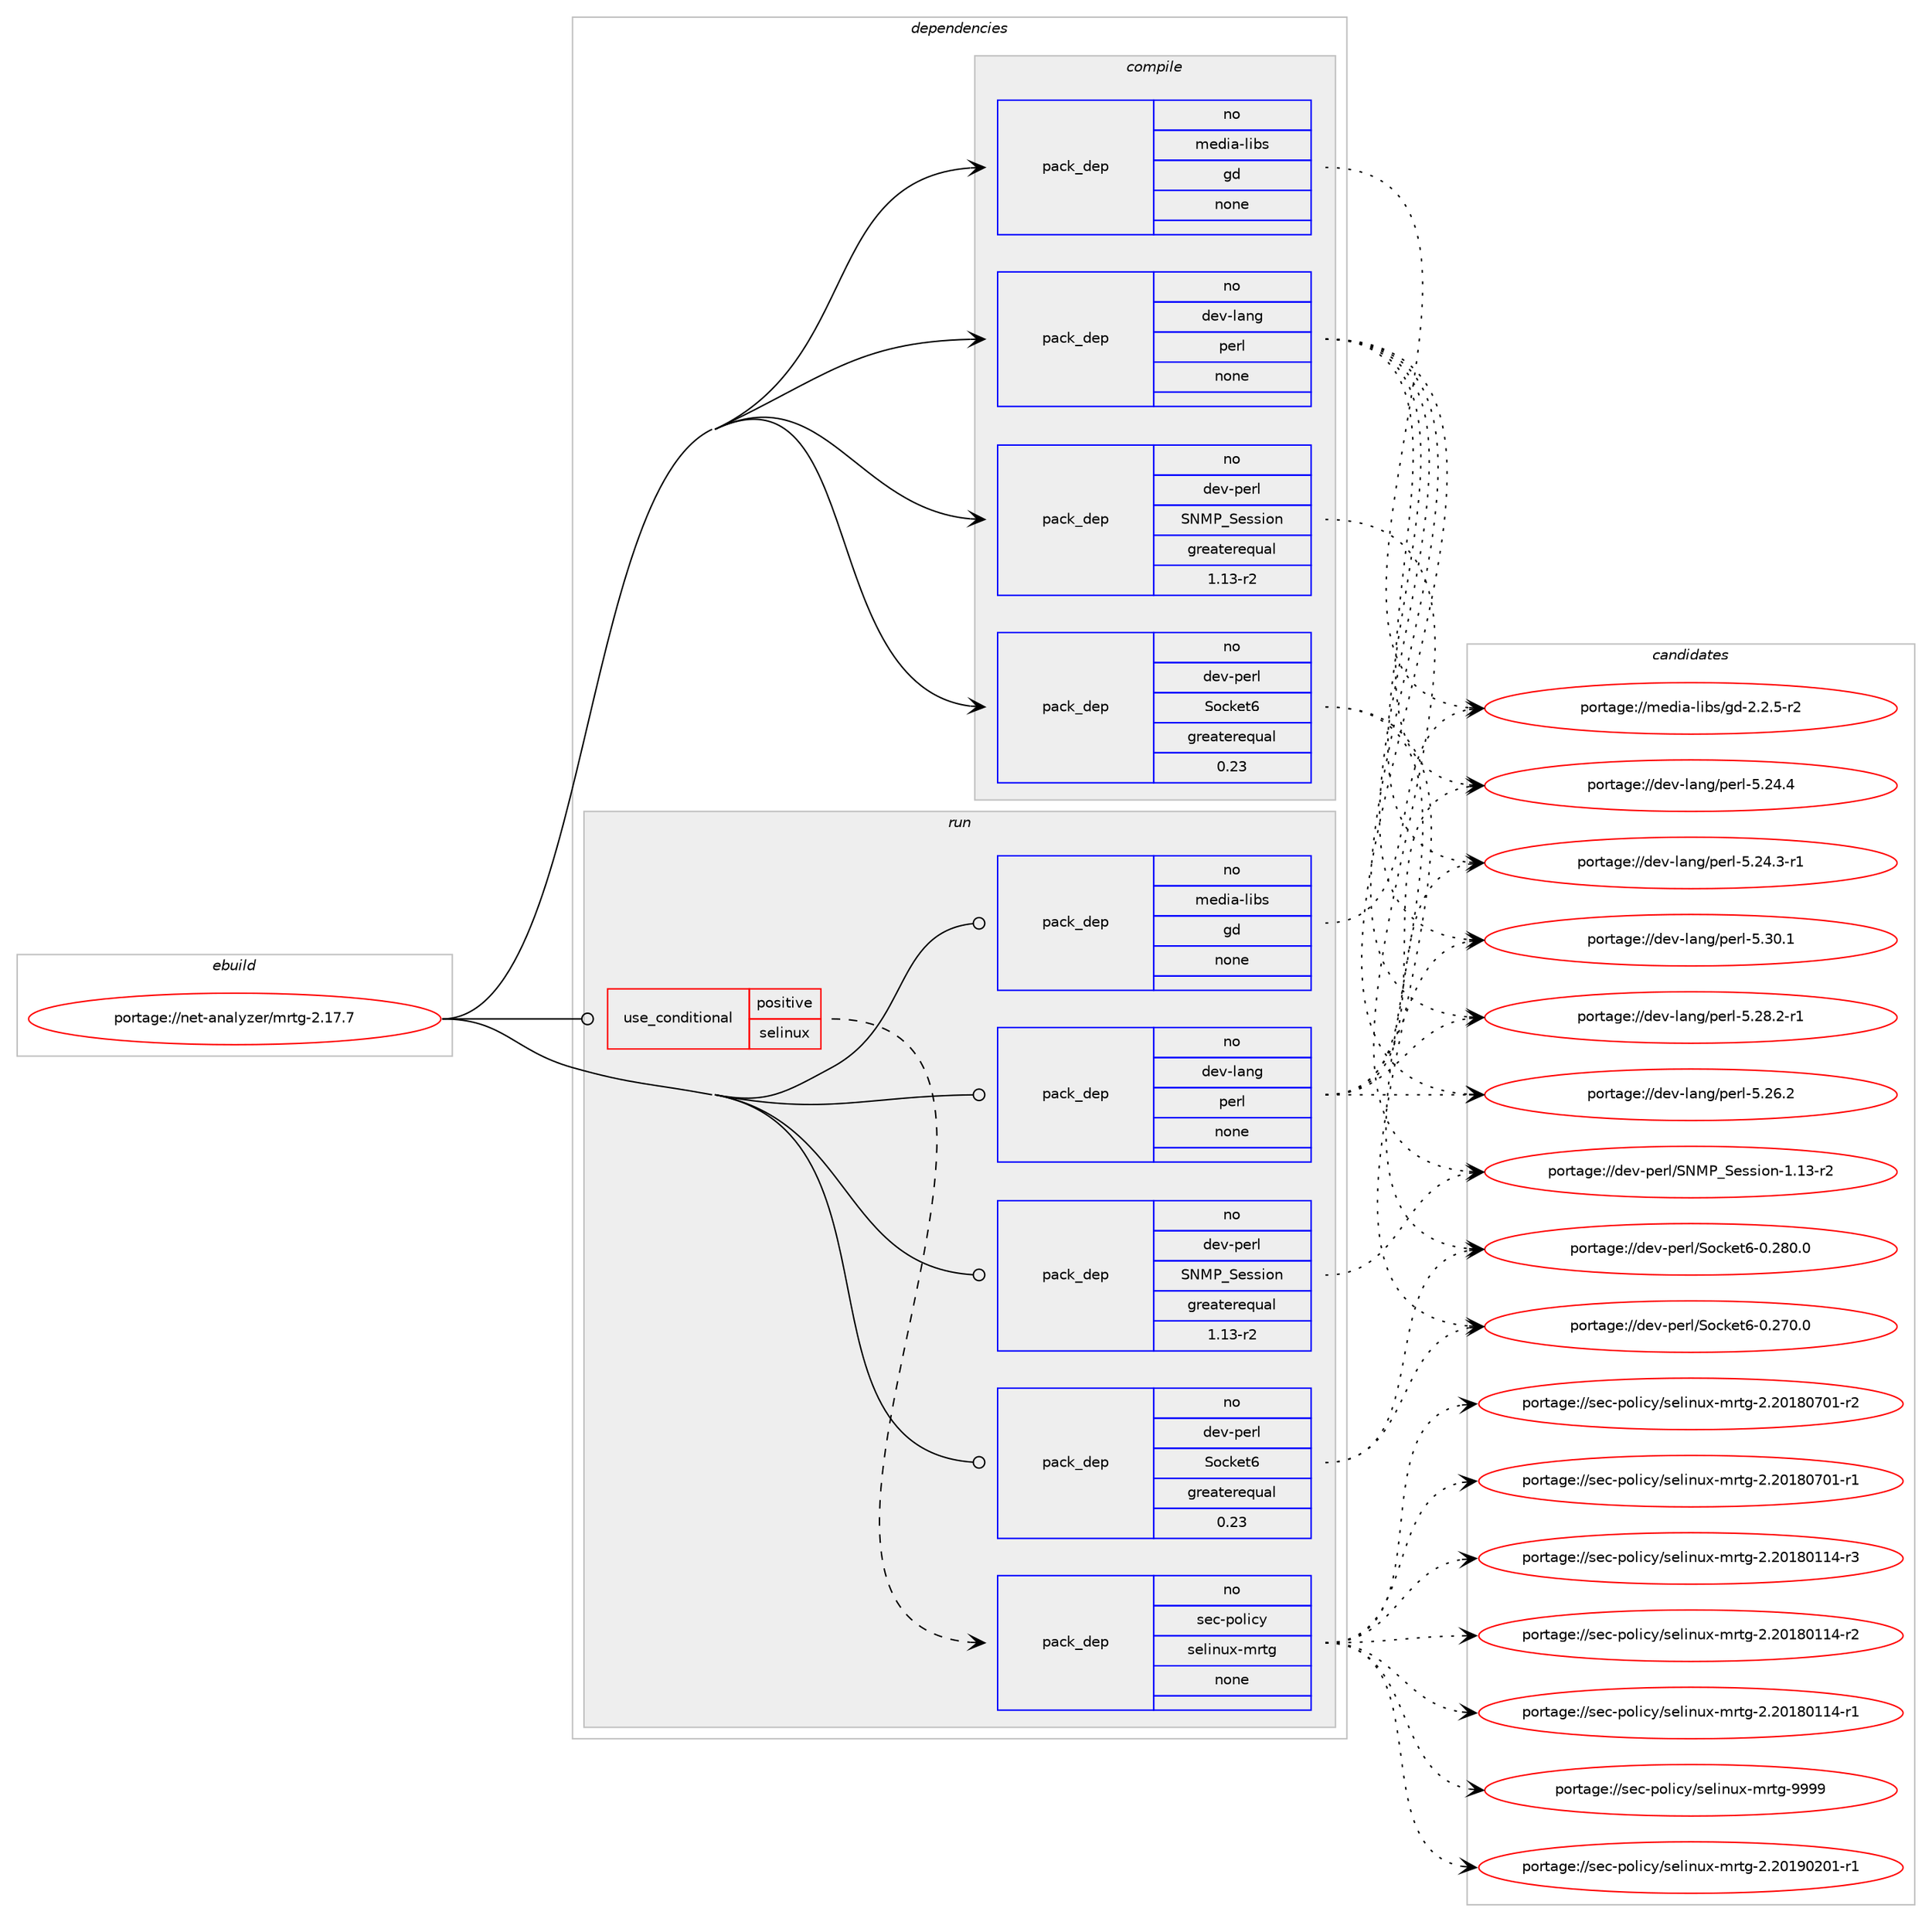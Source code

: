digraph prolog {

# *************
# Graph options
# *************

newrank=true;
concentrate=true;
compound=true;
graph [rankdir=LR,fontname=Helvetica,fontsize=10,ranksep=1.5];#, ranksep=2.5, nodesep=0.2];
edge  [arrowhead=vee];
node  [fontname=Helvetica,fontsize=10];

# **********
# The ebuild
# **********

subgraph cluster_leftcol {
color=gray;
rank=same;
label=<<i>ebuild</i>>;
id [label="portage://net-analyzer/mrtg-2.17.7", color=red, width=4, href="../net-analyzer/mrtg-2.17.7.svg"];
}

# ****************
# The dependencies
# ****************

subgraph cluster_midcol {
color=gray;
label=<<i>dependencies</i>>;
subgraph cluster_compile {
fillcolor="#eeeeee";
style=filled;
label=<<i>compile</i>>;
subgraph pack129362 {
dependency168801 [label=<<TABLE BORDER="0" CELLBORDER="1" CELLSPACING="0" CELLPADDING="4" WIDTH="220"><TR><TD ROWSPAN="6" CELLPADDING="30">pack_dep</TD></TR><TR><TD WIDTH="110">no</TD></TR><TR><TD>dev-lang</TD></TR><TR><TD>perl</TD></TR><TR><TD>none</TD></TR><TR><TD></TD></TR></TABLE>>, shape=none, color=blue];
}
id:e -> dependency168801:w [weight=20,style="solid",arrowhead="vee"];
subgraph pack129363 {
dependency168802 [label=<<TABLE BORDER="0" CELLBORDER="1" CELLSPACING="0" CELLPADDING="4" WIDTH="220"><TR><TD ROWSPAN="6" CELLPADDING="30">pack_dep</TD></TR><TR><TD WIDTH="110">no</TD></TR><TR><TD>dev-perl</TD></TR><TR><TD>SNMP_Session</TD></TR><TR><TD>greaterequal</TD></TR><TR><TD>1.13-r2</TD></TR></TABLE>>, shape=none, color=blue];
}
id:e -> dependency168802:w [weight=20,style="solid",arrowhead="vee"];
subgraph pack129364 {
dependency168803 [label=<<TABLE BORDER="0" CELLBORDER="1" CELLSPACING="0" CELLPADDING="4" WIDTH="220"><TR><TD ROWSPAN="6" CELLPADDING="30">pack_dep</TD></TR><TR><TD WIDTH="110">no</TD></TR><TR><TD>dev-perl</TD></TR><TR><TD>Socket6</TD></TR><TR><TD>greaterequal</TD></TR><TR><TD>0.23</TD></TR></TABLE>>, shape=none, color=blue];
}
id:e -> dependency168803:w [weight=20,style="solid",arrowhead="vee"];
subgraph pack129365 {
dependency168804 [label=<<TABLE BORDER="0" CELLBORDER="1" CELLSPACING="0" CELLPADDING="4" WIDTH="220"><TR><TD ROWSPAN="6" CELLPADDING="30">pack_dep</TD></TR><TR><TD WIDTH="110">no</TD></TR><TR><TD>media-libs</TD></TR><TR><TD>gd</TD></TR><TR><TD>none</TD></TR><TR><TD></TD></TR></TABLE>>, shape=none, color=blue];
}
id:e -> dependency168804:w [weight=20,style="solid",arrowhead="vee"];
}
subgraph cluster_compileandrun {
fillcolor="#eeeeee";
style=filled;
label=<<i>compile and run</i>>;
}
subgraph cluster_run {
fillcolor="#eeeeee";
style=filled;
label=<<i>run</i>>;
subgraph cond36731 {
dependency168805 [label=<<TABLE BORDER="0" CELLBORDER="1" CELLSPACING="0" CELLPADDING="4"><TR><TD ROWSPAN="3" CELLPADDING="10">use_conditional</TD></TR><TR><TD>positive</TD></TR><TR><TD>selinux</TD></TR></TABLE>>, shape=none, color=red];
subgraph pack129366 {
dependency168806 [label=<<TABLE BORDER="0" CELLBORDER="1" CELLSPACING="0" CELLPADDING="4" WIDTH="220"><TR><TD ROWSPAN="6" CELLPADDING="30">pack_dep</TD></TR><TR><TD WIDTH="110">no</TD></TR><TR><TD>sec-policy</TD></TR><TR><TD>selinux-mrtg</TD></TR><TR><TD>none</TD></TR><TR><TD></TD></TR></TABLE>>, shape=none, color=blue];
}
dependency168805:e -> dependency168806:w [weight=20,style="dashed",arrowhead="vee"];
}
id:e -> dependency168805:w [weight=20,style="solid",arrowhead="odot"];
subgraph pack129367 {
dependency168807 [label=<<TABLE BORDER="0" CELLBORDER="1" CELLSPACING="0" CELLPADDING="4" WIDTH="220"><TR><TD ROWSPAN="6" CELLPADDING="30">pack_dep</TD></TR><TR><TD WIDTH="110">no</TD></TR><TR><TD>dev-lang</TD></TR><TR><TD>perl</TD></TR><TR><TD>none</TD></TR><TR><TD></TD></TR></TABLE>>, shape=none, color=blue];
}
id:e -> dependency168807:w [weight=20,style="solid",arrowhead="odot"];
subgraph pack129368 {
dependency168808 [label=<<TABLE BORDER="0" CELLBORDER="1" CELLSPACING="0" CELLPADDING="4" WIDTH="220"><TR><TD ROWSPAN="6" CELLPADDING="30">pack_dep</TD></TR><TR><TD WIDTH="110">no</TD></TR><TR><TD>dev-perl</TD></TR><TR><TD>SNMP_Session</TD></TR><TR><TD>greaterequal</TD></TR><TR><TD>1.13-r2</TD></TR></TABLE>>, shape=none, color=blue];
}
id:e -> dependency168808:w [weight=20,style="solid",arrowhead="odot"];
subgraph pack129369 {
dependency168809 [label=<<TABLE BORDER="0" CELLBORDER="1" CELLSPACING="0" CELLPADDING="4" WIDTH="220"><TR><TD ROWSPAN="6" CELLPADDING="30">pack_dep</TD></TR><TR><TD WIDTH="110">no</TD></TR><TR><TD>dev-perl</TD></TR><TR><TD>Socket6</TD></TR><TR><TD>greaterequal</TD></TR><TR><TD>0.23</TD></TR></TABLE>>, shape=none, color=blue];
}
id:e -> dependency168809:w [weight=20,style="solid",arrowhead="odot"];
subgraph pack129370 {
dependency168810 [label=<<TABLE BORDER="0" CELLBORDER="1" CELLSPACING="0" CELLPADDING="4" WIDTH="220"><TR><TD ROWSPAN="6" CELLPADDING="30">pack_dep</TD></TR><TR><TD WIDTH="110">no</TD></TR><TR><TD>media-libs</TD></TR><TR><TD>gd</TD></TR><TR><TD>none</TD></TR><TR><TD></TD></TR></TABLE>>, shape=none, color=blue];
}
id:e -> dependency168810:w [weight=20,style="solid",arrowhead="odot"];
}
}

# **************
# The candidates
# **************

subgraph cluster_choices {
rank=same;
color=gray;
label=<<i>candidates</i>>;

subgraph choice129362 {
color=black;
nodesep=1;
choice10010111845108971101034711210111410845534651484649 [label="portage://dev-lang/perl-5.30.1", color=red, width=4,href="../dev-lang/perl-5.30.1.svg"];
choice100101118451089711010347112101114108455346505646504511449 [label="portage://dev-lang/perl-5.28.2-r1", color=red, width=4,href="../dev-lang/perl-5.28.2-r1.svg"];
choice10010111845108971101034711210111410845534650544650 [label="portage://dev-lang/perl-5.26.2", color=red, width=4,href="../dev-lang/perl-5.26.2.svg"];
choice10010111845108971101034711210111410845534650524652 [label="portage://dev-lang/perl-5.24.4", color=red, width=4,href="../dev-lang/perl-5.24.4.svg"];
choice100101118451089711010347112101114108455346505246514511449 [label="portage://dev-lang/perl-5.24.3-r1", color=red, width=4,href="../dev-lang/perl-5.24.3-r1.svg"];
dependency168801:e -> choice10010111845108971101034711210111410845534651484649:w [style=dotted,weight="100"];
dependency168801:e -> choice100101118451089711010347112101114108455346505646504511449:w [style=dotted,weight="100"];
dependency168801:e -> choice10010111845108971101034711210111410845534650544650:w [style=dotted,weight="100"];
dependency168801:e -> choice10010111845108971101034711210111410845534650524652:w [style=dotted,weight="100"];
dependency168801:e -> choice100101118451089711010347112101114108455346505246514511449:w [style=dotted,weight="100"];
}
subgraph choice129363 {
color=black;
nodesep=1;
choice100101118451121011141084783787780958310111511510511111045494649514511450 [label="portage://dev-perl/SNMP_Session-1.13-r2", color=red, width=4,href="../dev-perl/SNMP_Session-1.13-r2.svg"];
dependency168802:e -> choice100101118451121011141084783787780958310111511510511111045494649514511450:w [style=dotted,weight="100"];
}
subgraph choice129364 {
color=black;
nodesep=1;
choice10010111845112101114108478311199107101116544548465056484648 [label="portage://dev-perl/Socket6-0.280.0", color=red, width=4,href="../dev-perl/Socket6-0.280.0.svg"];
choice10010111845112101114108478311199107101116544548465055484648 [label="portage://dev-perl/Socket6-0.270.0", color=red, width=4,href="../dev-perl/Socket6-0.270.0.svg"];
dependency168803:e -> choice10010111845112101114108478311199107101116544548465056484648:w [style=dotted,weight="100"];
dependency168803:e -> choice10010111845112101114108478311199107101116544548465055484648:w [style=dotted,weight="100"];
}
subgraph choice129365 {
color=black;
nodesep=1;
choice109101100105974510810598115471031004550465046534511450 [label="portage://media-libs/gd-2.2.5-r2", color=red, width=4,href="../media-libs/gd-2.2.5-r2.svg"];
dependency168804:e -> choice109101100105974510810598115471031004550465046534511450:w [style=dotted,weight="100"];
}
subgraph choice129366 {
color=black;
nodesep=1;
choice11510199451121111081059912147115101108105110117120451091141161034557575757 [label="portage://sec-policy/selinux-mrtg-9999", color=red, width=4,href="../sec-policy/selinux-mrtg-9999.svg"];
choice115101994511211110810599121471151011081051101171204510911411610345504650484957485048494511449 [label="portage://sec-policy/selinux-mrtg-2.20190201-r1", color=red, width=4,href="../sec-policy/selinux-mrtg-2.20190201-r1.svg"];
choice115101994511211110810599121471151011081051101171204510911411610345504650484956485548494511450 [label="portage://sec-policy/selinux-mrtg-2.20180701-r2", color=red, width=4,href="../sec-policy/selinux-mrtg-2.20180701-r2.svg"];
choice115101994511211110810599121471151011081051101171204510911411610345504650484956485548494511449 [label="portage://sec-policy/selinux-mrtg-2.20180701-r1", color=red, width=4,href="../sec-policy/selinux-mrtg-2.20180701-r1.svg"];
choice115101994511211110810599121471151011081051101171204510911411610345504650484956484949524511451 [label="portage://sec-policy/selinux-mrtg-2.20180114-r3", color=red, width=4,href="../sec-policy/selinux-mrtg-2.20180114-r3.svg"];
choice115101994511211110810599121471151011081051101171204510911411610345504650484956484949524511450 [label="portage://sec-policy/selinux-mrtg-2.20180114-r2", color=red, width=4,href="../sec-policy/selinux-mrtg-2.20180114-r2.svg"];
choice115101994511211110810599121471151011081051101171204510911411610345504650484956484949524511449 [label="portage://sec-policy/selinux-mrtg-2.20180114-r1", color=red, width=4,href="../sec-policy/selinux-mrtg-2.20180114-r1.svg"];
dependency168806:e -> choice11510199451121111081059912147115101108105110117120451091141161034557575757:w [style=dotted,weight="100"];
dependency168806:e -> choice115101994511211110810599121471151011081051101171204510911411610345504650484957485048494511449:w [style=dotted,weight="100"];
dependency168806:e -> choice115101994511211110810599121471151011081051101171204510911411610345504650484956485548494511450:w [style=dotted,weight="100"];
dependency168806:e -> choice115101994511211110810599121471151011081051101171204510911411610345504650484956485548494511449:w [style=dotted,weight="100"];
dependency168806:e -> choice115101994511211110810599121471151011081051101171204510911411610345504650484956484949524511451:w [style=dotted,weight="100"];
dependency168806:e -> choice115101994511211110810599121471151011081051101171204510911411610345504650484956484949524511450:w [style=dotted,weight="100"];
dependency168806:e -> choice115101994511211110810599121471151011081051101171204510911411610345504650484956484949524511449:w [style=dotted,weight="100"];
}
subgraph choice129367 {
color=black;
nodesep=1;
choice10010111845108971101034711210111410845534651484649 [label="portage://dev-lang/perl-5.30.1", color=red, width=4,href="../dev-lang/perl-5.30.1.svg"];
choice100101118451089711010347112101114108455346505646504511449 [label="portage://dev-lang/perl-5.28.2-r1", color=red, width=4,href="../dev-lang/perl-5.28.2-r1.svg"];
choice10010111845108971101034711210111410845534650544650 [label="portage://dev-lang/perl-5.26.2", color=red, width=4,href="../dev-lang/perl-5.26.2.svg"];
choice10010111845108971101034711210111410845534650524652 [label="portage://dev-lang/perl-5.24.4", color=red, width=4,href="../dev-lang/perl-5.24.4.svg"];
choice100101118451089711010347112101114108455346505246514511449 [label="portage://dev-lang/perl-5.24.3-r1", color=red, width=4,href="../dev-lang/perl-5.24.3-r1.svg"];
dependency168807:e -> choice10010111845108971101034711210111410845534651484649:w [style=dotted,weight="100"];
dependency168807:e -> choice100101118451089711010347112101114108455346505646504511449:w [style=dotted,weight="100"];
dependency168807:e -> choice10010111845108971101034711210111410845534650544650:w [style=dotted,weight="100"];
dependency168807:e -> choice10010111845108971101034711210111410845534650524652:w [style=dotted,weight="100"];
dependency168807:e -> choice100101118451089711010347112101114108455346505246514511449:w [style=dotted,weight="100"];
}
subgraph choice129368 {
color=black;
nodesep=1;
choice100101118451121011141084783787780958310111511510511111045494649514511450 [label="portage://dev-perl/SNMP_Session-1.13-r2", color=red, width=4,href="../dev-perl/SNMP_Session-1.13-r2.svg"];
dependency168808:e -> choice100101118451121011141084783787780958310111511510511111045494649514511450:w [style=dotted,weight="100"];
}
subgraph choice129369 {
color=black;
nodesep=1;
choice10010111845112101114108478311199107101116544548465056484648 [label="portage://dev-perl/Socket6-0.280.0", color=red, width=4,href="../dev-perl/Socket6-0.280.0.svg"];
choice10010111845112101114108478311199107101116544548465055484648 [label="portage://dev-perl/Socket6-0.270.0", color=red, width=4,href="../dev-perl/Socket6-0.270.0.svg"];
dependency168809:e -> choice10010111845112101114108478311199107101116544548465056484648:w [style=dotted,weight="100"];
dependency168809:e -> choice10010111845112101114108478311199107101116544548465055484648:w [style=dotted,weight="100"];
}
subgraph choice129370 {
color=black;
nodesep=1;
choice109101100105974510810598115471031004550465046534511450 [label="portage://media-libs/gd-2.2.5-r2", color=red, width=4,href="../media-libs/gd-2.2.5-r2.svg"];
dependency168810:e -> choice109101100105974510810598115471031004550465046534511450:w [style=dotted,weight="100"];
}
}

}
